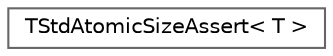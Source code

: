 digraph "Graphical Class Hierarchy"
{
 // INTERACTIVE_SVG=YES
 // LATEX_PDF_SIZE
  bgcolor="transparent";
  edge [fontname=Helvetica,fontsize=10,labelfontname=Helvetica,labelfontsize=10];
  node [fontname=Helvetica,fontsize=10,shape=box,height=0.2,width=0.4];
  rankdir="LR";
  Node0 [id="Node000000",label="TStdAtomicSizeAssert\< T \>",height=0.2,width=0.4,color="grey40", fillcolor="white", style="filled",URL="$d2/d75/classTStdAtomicSizeAssert.html",tooltip=" "];
}
